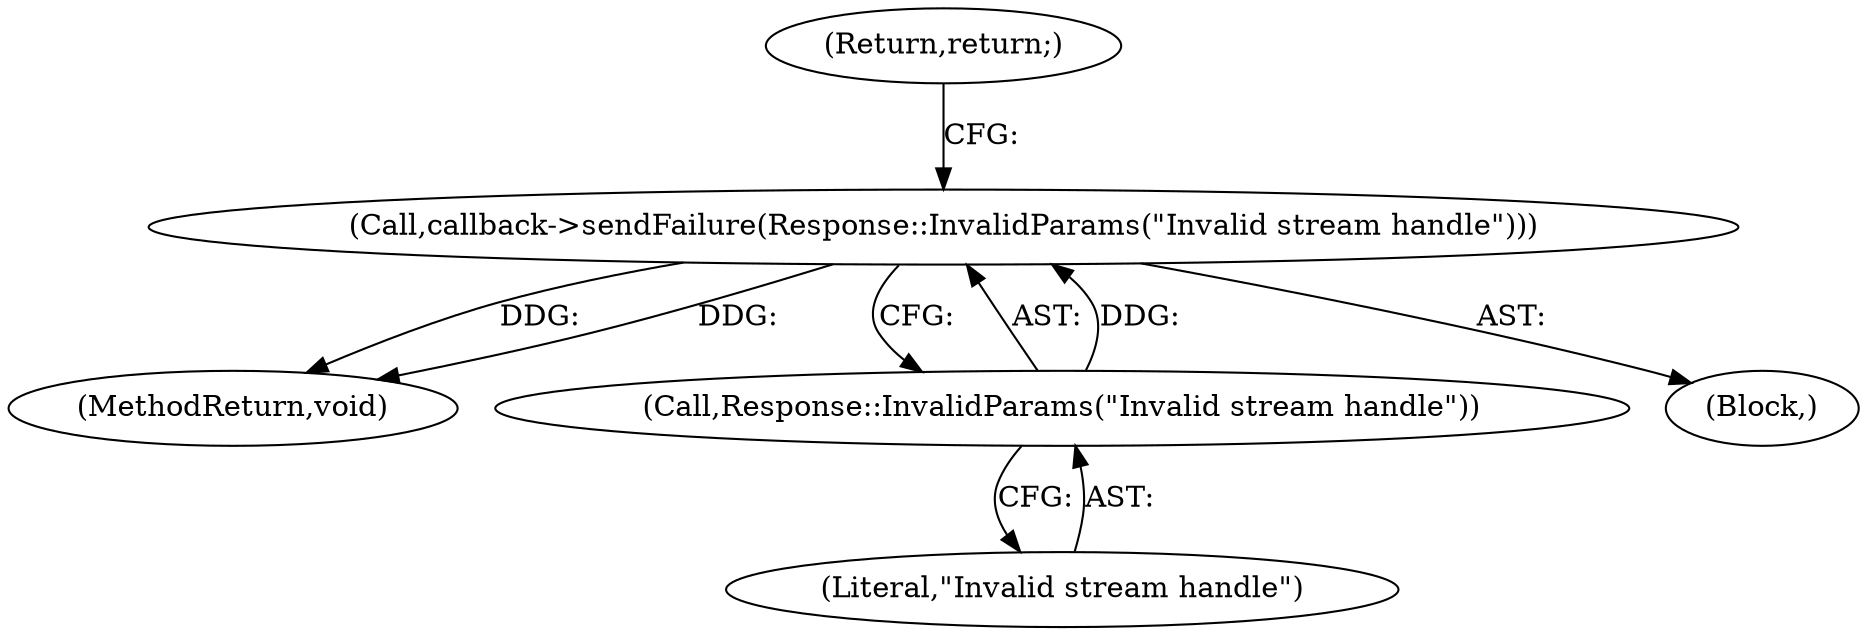 digraph "0_Chrome_3c8e4852477d5b1e2da877808c998dc57db9460f_9@API" {
"1000159" [label="(Call,callback->sendFailure(Response::InvalidParams(\"Invalid stream handle\")))"];
"1000160" [label="(Call,Response::InvalidParams(\"Invalid stream handle\"))"];
"1000176" [label="(MethodReturn,void)"];
"1000159" [label="(Call,callback->sendFailure(Response::InvalidParams(\"Invalid stream handle\")))"];
"1000162" [label="(Return,return;)"];
"1000158" [label="(Block,)"];
"1000161" [label="(Literal,\"Invalid stream handle\")"];
"1000160" [label="(Call,Response::InvalidParams(\"Invalid stream handle\"))"];
"1000159" -> "1000158"  [label="AST: "];
"1000159" -> "1000160"  [label="CFG: "];
"1000160" -> "1000159"  [label="AST: "];
"1000162" -> "1000159"  [label="CFG: "];
"1000159" -> "1000176"  [label="DDG: "];
"1000159" -> "1000176"  [label="DDG: "];
"1000160" -> "1000159"  [label="DDG: "];
"1000160" -> "1000161"  [label="CFG: "];
"1000161" -> "1000160"  [label="AST: "];
}
